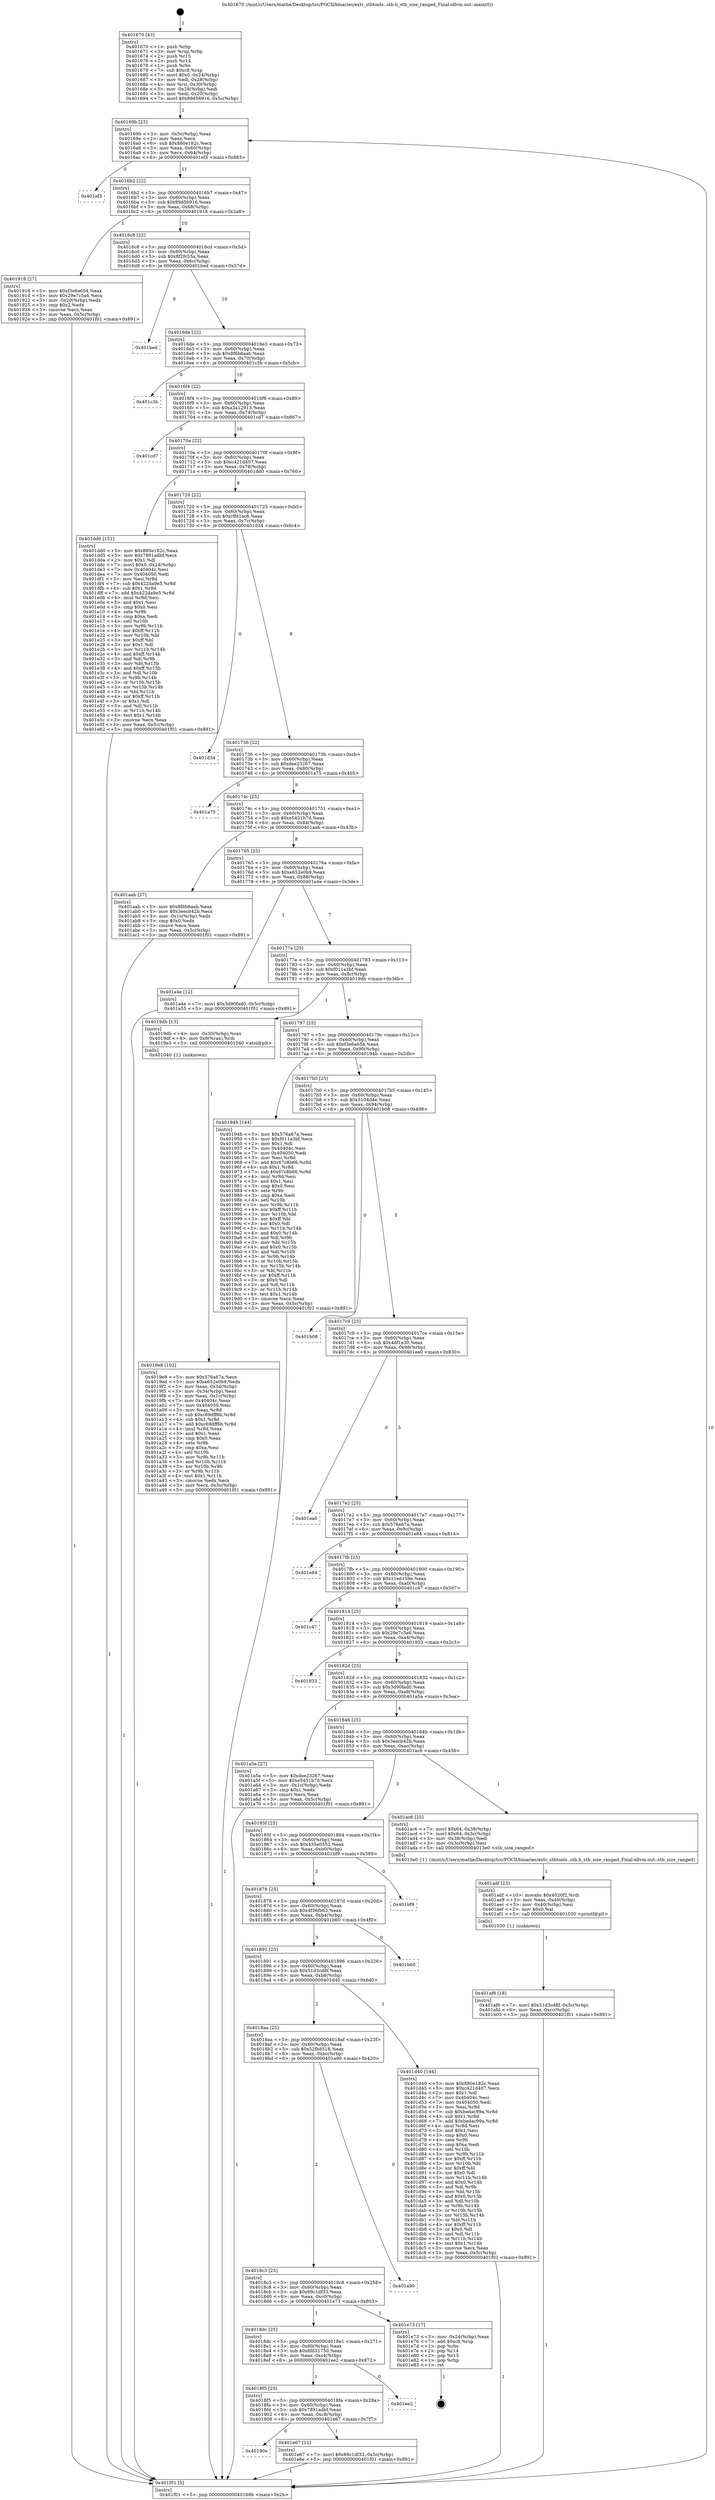 digraph "0x401670" {
  label = "0x401670 (/mnt/c/Users/mathe/Desktop/tcc/POCII/binaries/extr_stbtools..stb.h_stb_size_ranged_Final-ollvm.out::main(0))"
  labelloc = "t"
  node[shape=record]

  Entry [label="",width=0.3,height=0.3,shape=circle,fillcolor=black,style=filled]
  "0x40169b" [label="{
     0x40169b [23]\l
     | [instrs]\l
     &nbsp;&nbsp;0x40169b \<+3\>: mov -0x5c(%rbp),%eax\l
     &nbsp;&nbsp;0x40169e \<+2\>: mov %eax,%ecx\l
     &nbsp;&nbsp;0x4016a0 \<+6\>: sub $0x880e182c,%ecx\l
     &nbsp;&nbsp;0x4016a6 \<+3\>: mov %eax,-0x60(%rbp)\l
     &nbsp;&nbsp;0x4016a9 \<+3\>: mov %ecx,-0x64(%rbp)\l
     &nbsp;&nbsp;0x4016ac \<+6\>: je 0000000000401ef3 \<main+0x883\>\l
  }"]
  "0x401ef3" [label="{
     0x401ef3\l
  }", style=dashed]
  "0x4016b2" [label="{
     0x4016b2 [22]\l
     | [instrs]\l
     &nbsp;&nbsp;0x4016b2 \<+5\>: jmp 00000000004016b7 \<main+0x47\>\l
     &nbsp;&nbsp;0x4016b7 \<+3\>: mov -0x60(%rbp),%eax\l
     &nbsp;&nbsp;0x4016ba \<+5\>: sub $0x89d56916,%eax\l
     &nbsp;&nbsp;0x4016bf \<+3\>: mov %eax,-0x68(%rbp)\l
     &nbsp;&nbsp;0x4016c2 \<+6\>: je 0000000000401918 \<main+0x2a8\>\l
  }"]
  Exit [label="",width=0.3,height=0.3,shape=circle,fillcolor=black,style=filled,peripheries=2]
  "0x401918" [label="{
     0x401918 [27]\l
     | [instrs]\l
     &nbsp;&nbsp;0x401918 \<+5\>: mov $0xf3e6a654,%eax\l
     &nbsp;&nbsp;0x40191d \<+5\>: mov $0x29e7c5a6,%ecx\l
     &nbsp;&nbsp;0x401922 \<+3\>: mov -0x20(%rbp),%edx\l
     &nbsp;&nbsp;0x401925 \<+3\>: cmp $0x2,%edx\l
     &nbsp;&nbsp;0x401928 \<+3\>: cmovne %ecx,%eax\l
     &nbsp;&nbsp;0x40192b \<+3\>: mov %eax,-0x5c(%rbp)\l
     &nbsp;&nbsp;0x40192e \<+5\>: jmp 0000000000401f01 \<main+0x891\>\l
  }"]
  "0x4016c8" [label="{
     0x4016c8 [22]\l
     | [instrs]\l
     &nbsp;&nbsp;0x4016c8 \<+5\>: jmp 00000000004016cd \<main+0x5d\>\l
     &nbsp;&nbsp;0x4016cd \<+3\>: mov -0x60(%rbp),%eax\l
     &nbsp;&nbsp;0x4016d0 \<+5\>: sub $0x8f2fc53a,%eax\l
     &nbsp;&nbsp;0x4016d5 \<+3\>: mov %eax,-0x6c(%rbp)\l
     &nbsp;&nbsp;0x4016d8 \<+6\>: je 0000000000401bed \<main+0x57d\>\l
  }"]
  "0x401f01" [label="{
     0x401f01 [5]\l
     | [instrs]\l
     &nbsp;&nbsp;0x401f01 \<+5\>: jmp 000000000040169b \<main+0x2b\>\l
  }"]
  "0x401670" [label="{
     0x401670 [43]\l
     | [instrs]\l
     &nbsp;&nbsp;0x401670 \<+1\>: push %rbp\l
     &nbsp;&nbsp;0x401671 \<+3\>: mov %rsp,%rbp\l
     &nbsp;&nbsp;0x401674 \<+2\>: push %r15\l
     &nbsp;&nbsp;0x401676 \<+2\>: push %r14\l
     &nbsp;&nbsp;0x401678 \<+1\>: push %rbx\l
     &nbsp;&nbsp;0x401679 \<+7\>: sub $0xc8,%rsp\l
     &nbsp;&nbsp;0x401680 \<+7\>: movl $0x0,-0x24(%rbp)\l
     &nbsp;&nbsp;0x401687 \<+3\>: mov %edi,-0x28(%rbp)\l
     &nbsp;&nbsp;0x40168a \<+4\>: mov %rsi,-0x30(%rbp)\l
     &nbsp;&nbsp;0x40168e \<+3\>: mov -0x28(%rbp),%edi\l
     &nbsp;&nbsp;0x401691 \<+3\>: mov %edi,-0x20(%rbp)\l
     &nbsp;&nbsp;0x401694 \<+7\>: movl $0x89d56916,-0x5c(%rbp)\l
  }"]
  "0x40190e" [label="{
     0x40190e\l
  }", style=dashed]
  "0x401bed" [label="{
     0x401bed\l
  }", style=dashed]
  "0x4016de" [label="{
     0x4016de [22]\l
     | [instrs]\l
     &nbsp;&nbsp;0x4016de \<+5\>: jmp 00000000004016e3 \<main+0x73\>\l
     &nbsp;&nbsp;0x4016e3 \<+3\>: mov -0x60(%rbp),%eax\l
     &nbsp;&nbsp;0x4016e6 \<+5\>: sub $0x8f6b6aeb,%eax\l
     &nbsp;&nbsp;0x4016eb \<+3\>: mov %eax,-0x70(%rbp)\l
     &nbsp;&nbsp;0x4016ee \<+6\>: je 0000000000401c3b \<main+0x5cb\>\l
  }"]
  "0x401e67" [label="{
     0x401e67 [12]\l
     | [instrs]\l
     &nbsp;&nbsp;0x401e67 \<+7\>: movl $0x69c1df33,-0x5c(%rbp)\l
     &nbsp;&nbsp;0x401e6e \<+5\>: jmp 0000000000401f01 \<main+0x891\>\l
  }"]
  "0x401c3b" [label="{
     0x401c3b\l
  }", style=dashed]
  "0x4016f4" [label="{
     0x4016f4 [22]\l
     | [instrs]\l
     &nbsp;&nbsp;0x4016f4 \<+5\>: jmp 00000000004016f9 \<main+0x89\>\l
     &nbsp;&nbsp;0x4016f9 \<+3\>: mov -0x60(%rbp),%eax\l
     &nbsp;&nbsp;0x4016fc \<+5\>: sub $0xa3a12913,%eax\l
     &nbsp;&nbsp;0x401701 \<+3\>: mov %eax,-0x74(%rbp)\l
     &nbsp;&nbsp;0x401704 \<+6\>: je 0000000000401cd7 \<main+0x667\>\l
  }"]
  "0x4018f5" [label="{
     0x4018f5 [25]\l
     | [instrs]\l
     &nbsp;&nbsp;0x4018f5 \<+5\>: jmp 00000000004018fa \<main+0x28a\>\l
     &nbsp;&nbsp;0x4018fa \<+3\>: mov -0x60(%rbp),%eax\l
     &nbsp;&nbsp;0x4018fd \<+5\>: sub $0x7891adbf,%eax\l
     &nbsp;&nbsp;0x401902 \<+6\>: mov %eax,-0xc8(%rbp)\l
     &nbsp;&nbsp;0x401908 \<+6\>: je 0000000000401e67 \<main+0x7f7\>\l
  }"]
  "0x401cd7" [label="{
     0x401cd7\l
  }", style=dashed]
  "0x40170a" [label="{
     0x40170a [22]\l
     | [instrs]\l
     &nbsp;&nbsp;0x40170a \<+5\>: jmp 000000000040170f \<main+0x9f\>\l
     &nbsp;&nbsp;0x40170f \<+3\>: mov -0x60(%rbp),%eax\l
     &nbsp;&nbsp;0x401712 \<+5\>: sub $0xc421d407,%eax\l
     &nbsp;&nbsp;0x401717 \<+3\>: mov %eax,-0x78(%rbp)\l
     &nbsp;&nbsp;0x40171a \<+6\>: je 0000000000401dd0 \<main+0x760\>\l
  }"]
  "0x401ee2" [label="{
     0x401ee2\l
  }", style=dashed]
  "0x401dd0" [label="{
     0x401dd0 [151]\l
     | [instrs]\l
     &nbsp;&nbsp;0x401dd0 \<+5\>: mov $0x880e182c,%eax\l
     &nbsp;&nbsp;0x401dd5 \<+5\>: mov $0x7891adbf,%ecx\l
     &nbsp;&nbsp;0x401dda \<+2\>: mov $0x1,%dl\l
     &nbsp;&nbsp;0x401ddc \<+7\>: movl $0x0,-0x24(%rbp)\l
     &nbsp;&nbsp;0x401de3 \<+7\>: mov 0x40404c,%esi\l
     &nbsp;&nbsp;0x401dea \<+7\>: mov 0x404050,%edi\l
     &nbsp;&nbsp;0x401df1 \<+3\>: mov %esi,%r8d\l
     &nbsp;&nbsp;0x401df4 \<+7\>: sub $0x422da9e5,%r8d\l
     &nbsp;&nbsp;0x401dfb \<+4\>: sub $0x1,%r8d\l
     &nbsp;&nbsp;0x401dff \<+7\>: add $0x422da9e5,%r8d\l
     &nbsp;&nbsp;0x401e06 \<+4\>: imul %r8d,%esi\l
     &nbsp;&nbsp;0x401e0a \<+3\>: and $0x1,%esi\l
     &nbsp;&nbsp;0x401e0d \<+3\>: cmp $0x0,%esi\l
     &nbsp;&nbsp;0x401e10 \<+4\>: sete %r9b\l
     &nbsp;&nbsp;0x401e14 \<+3\>: cmp $0xa,%edi\l
     &nbsp;&nbsp;0x401e17 \<+4\>: setl %r10b\l
     &nbsp;&nbsp;0x401e1b \<+3\>: mov %r9b,%r11b\l
     &nbsp;&nbsp;0x401e1e \<+4\>: xor $0xff,%r11b\l
     &nbsp;&nbsp;0x401e22 \<+3\>: mov %r10b,%bl\l
     &nbsp;&nbsp;0x401e25 \<+3\>: xor $0xff,%bl\l
     &nbsp;&nbsp;0x401e28 \<+3\>: xor $0x1,%dl\l
     &nbsp;&nbsp;0x401e2b \<+3\>: mov %r11b,%r14b\l
     &nbsp;&nbsp;0x401e2e \<+4\>: and $0xff,%r14b\l
     &nbsp;&nbsp;0x401e32 \<+3\>: and %dl,%r9b\l
     &nbsp;&nbsp;0x401e35 \<+3\>: mov %bl,%r15b\l
     &nbsp;&nbsp;0x401e38 \<+4\>: and $0xff,%r15b\l
     &nbsp;&nbsp;0x401e3c \<+3\>: and %dl,%r10b\l
     &nbsp;&nbsp;0x401e3f \<+3\>: or %r9b,%r14b\l
     &nbsp;&nbsp;0x401e42 \<+3\>: or %r10b,%r15b\l
     &nbsp;&nbsp;0x401e45 \<+3\>: xor %r15b,%r14b\l
     &nbsp;&nbsp;0x401e48 \<+3\>: or %bl,%r11b\l
     &nbsp;&nbsp;0x401e4b \<+4\>: xor $0xff,%r11b\l
     &nbsp;&nbsp;0x401e4f \<+3\>: or $0x1,%dl\l
     &nbsp;&nbsp;0x401e52 \<+3\>: and %dl,%r11b\l
     &nbsp;&nbsp;0x401e55 \<+3\>: or %r11b,%r14b\l
     &nbsp;&nbsp;0x401e58 \<+4\>: test $0x1,%r14b\l
     &nbsp;&nbsp;0x401e5c \<+3\>: cmovne %ecx,%eax\l
     &nbsp;&nbsp;0x401e5f \<+3\>: mov %eax,-0x5c(%rbp)\l
     &nbsp;&nbsp;0x401e62 \<+5\>: jmp 0000000000401f01 \<main+0x891\>\l
  }"]
  "0x401720" [label="{
     0x401720 [22]\l
     | [instrs]\l
     &nbsp;&nbsp;0x401720 \<+5\>: jmp 0000000000401725 \<main+0xb5\>\l
     &nbsp;&nbsp;0x401725 \<+3\>: mov -0x60(%rbp),%eax\l
     &nbsp;&nbsp;0x401728 \<+5\>: sub $0xcffd1ac6,%eax\l
     &nbsp;&nbsp;0x40172d \<+3\>: mov %eax,-0x7c(%rbp)\l
     &nbsp;&nbsp;0x401730 \<+6\>: je 0000000000401d34 \<main+0x6c4\>\l
  }"]
  "0x4018dc" [label="{
     0x4018dc [25]\l
     | [instrs]\l
     &nbsp;&nbsp;0x4018dc \<+5\>: jmp 00000000004018e1 \<main+0x271\>\l
     &nbsp;&nbsp;0x4018e1 \<+3\>: mov -0x60(%rbp),%eax\l
     &nbsp;&nbsp;0x4018e4 \<+5\>: sub $0x6fd31750,%eax\l
     &nbsp;&nbsp;0x4018e9 \<+6\>: mov %eax,-0xc4(%rbp)\l
     &nbsp;&nbsp;0x4018ef \<+6\>: je 0000000000401ee2 \<main+0x872\>\l
  }"]
  "0x401d34" [label="{
     0x401d34\l
  }", style=dashed]
  "0x401736" [label="{
     0x401736 [22]\l
     | [instrs]\l
     &nbsp;&nbsp;0x401736 \<+5\>: jmp 000000000040173b \<main+0xcb\>\l
     &nbsp;&nbsp;0x40173b \<+3\>: mov -0x60(%rbp),%eax\l
     &nbsp;&nbsp;0x40173e \<+5\>: sub $0xdee23267,%eax\l
     &nbsp;&nbsp;0x401743 \<+3\>: mov %eax,-0x80(%rbp)\l
     &nbsp;&nbsp;0x401746 \<+6\>: je 0000000000401a75 \<main+0x405\>\l
  }"]
  "0x401e73" [label="{
     0x401e73 [17]\l
     | [instrs]\l
     &nbsp;&nbsp;0x401e73 \<+3\>: mov -0x24(%rbp),%eax\l
     &nbsp;&nbsp;0x401e76 \<+7\>: add $0xc8,%rsp\l
     &nbsp;&nbsp;0x401e7d \<+1\>: pop %rbx\l
     &nbsp;&nbsp;0x401e7e \<+2\>: pop %r14\l
     &nbsp;&nbsp;0x401e80 \<+2\>: pop %r15\l
     &nbsp;&nbsp;0x401e82 \<+1\>: pop %rbp\l
     &nbsp;&nbsp;0x401e83 \<+1\>: ret\l
  }"]
  "0x401a75" [label="{
     0x401a75\l
  }", style=dashed]
  "0x40174c" [label="{
     0x40174c [25]\l
     | [instrs]\l
     &nbsp;&nbsp;0x40174c \<+5\>: jmp 0000000000401751 \<main+0xe1\>\l
     &nbsp;&nbsp;0x401751 \<+3\>: mov -0x60(%rbp),%eax\l
     &nbsp;&nbsp;0x401754 \<+5\>: sub $0xe5451b7d,%eax\l
     &nbsp;&nbsp;0x401759 \<+6\>: mov %eax,-0x84(%rbp)\l
     &nbsp;&nbsp;0x40175f \<+6\>: je 0000000000401aab \<main+0x43b\>\l
  }"]
  "0x4018c3" [label="{
     0x4018c3 [25]\l
     | [instrs]\l
     &nbsp;&nbsp;0x4018c3 \<+5\>: jmp 00000000004018c8 \<main+0x258\>\l
     &nbsp;&nbsp;0x4018c8 \<+3\>: mov -0x60(%rbp),%eax\l
     &nbsp;&nbsp;0x4018cb \<+5\>: sub $0x69c1df33,%eax\l
     &nbsp;&nbsp;0x4018d0 \<+6\>: mov %eax,-0xc0(%rbp)\l
     &nbsp;&nbsp;0x4018d6 \<+6\>: je 0000000000401e73 \<main+0x803\>\l
  }"]
  "0x401aab" [label="{
     0x401aab [27]\l
     | [instrs]\l
     &nbsp;&nbsp;0x401aab \<+5\>: mov $0x8f6b6aeb,%eax\l
     &nbsp;&nbsp;0x401ab0 \<+5\>: mov $0x3eecb42b,%ecx\l
     &nbsp;&nbsp;0x401ab5 \<+3\>: mov -0x1c(%rbp),%edx\l
     &nbsp;&nbsp;0x401ab8 \<+3\>: cmp $0x0,%edx\l
     &nbsp;&nbsp;0x401abb \<+3\>: cmove %ecx,%eax\l
     &nbsp;&nbsp;0x401abe \<+3\>: mov %eax,-0x5c(%rbp)\l
     &nbsp;&nbsp;0x401ac1 \<+5\>: jmp 0000000000401f01 \<main+0x891\>\l
  }"]
  "0x401765" [label="{
     0x401765 [25]\l
     | [instrs]\l
     &nbsp;&nbsp;0x401765 \<+5\>: jmp 000000000040176a \<main+0xfa\>\l
     &nbsp;&nbsp;0x40176a \<+3\>: mov -0x60(%rbp),%eax\l
     &nbsp;&nbsp;0x40176d \<+5\>: sub $0xe652e0b9,%eax\l
     &nbsp;&nbsp;0x401772 \<+6\>: mov %eax,-0x88(%rbp)\l
     &nbsp;&nbsp;0x401778 \<+6\>: je 0000000000401a4e \<main+0x3de\>\l
  }"]
  "0x401a90" [label="{
     0x401a90\l
  }", style=dashed]
  "0x401a4e" [label="{
     0x401a4e [12]\l
     | [instrs]\l
     &nbsp;&nbsp;0x401a4e \<+7\>: movl $0x3d90fad0,-0x5c(%rbp)\l
     &nbsp;&nbsp;0x401a55 \<+5\>: jmp 0000000000401f01 \<main+0x891\>\l
  }"]
  "0x40177e" [label="{
     0x40177e [25]\l
     | [instrs]\l
     &nbsp;&nbsp;0x40177e \<+5\>: jmp 0000000000401783 \<main+0x113\>\l
     &nbsp;&nbsp;0x401783 \<+3\>: mov -0x60(%rbp),%eax\l
     &nbsp;&nbsp;0x401786 \<+5\>: sub $0xf011a3bf,%eax\l
     &nbsp;&nbsp;0x40178b \<+6\>: mov %eax,-0x8c(%rbp)\l
     &nbsp;&nbsp;0x401791 \<+6\>: je 00000000004019db \<main+0x36b\>\l
  }"]
  "0x4018aa" [label="{
     0x4018aa [25]\l
     | [instrs]\l
     &nbsp;&nbsp;0x4018aa \<+5\>: jmp 00000000004018af \<main+0x23f\>\l
     &nbsp;&nbsp;0x4018af \<+3\>: mov -0x60(%rbp),%eax\l
     &nbsp;&nbsp;0x4018b2 \<+5\>: sub $0x52fb8518,%eax\l
     &nbsp;&nbsp;0x4018b7 \<+6\>: mov %eax,-0xbc(%rbp)\l
     &nbsp;&nbsp;0x4018bd \<+6\>: je 0000000000401a90 \<main+0x420\>\l
  }"]
  "0x4019db" [label="{
     0x4019db [13]\l
     | [instrs]\l
     &nbsp;&nbsp;0x4019db \<+4\>: mov -0x30(%rbp),%rax\l
     &nbsp;&nbsp;0x4019df \<+4\>: mov 0x8(%rax),%rdi\l
     &nbsp;&nbsp;0x4019e3 \<+5\>: call 0000000000401040 \<atoi@plt\>\l
     | [calls]\l
     &nbsp;&nbsp;0x401040 \{1\} (unknown)\l
  }"]
  "0x401797" [label="{
     0x401797 [25]\l
     | [instrs]\l
     &nbsp;&nbsp;0x401797 \<+5\>: jmp 000000000040179c \<main+0x12c\>\l
     &nbsp;&nbsp;0x40179c \<+3\>: mov -0x60(%rbp),%eax\l
     &nbsp;&nbsp;0x40179f \<+5\>: sub $0xf3e6a654,%eax\l
     &nbsp;&nbsp;0x4017a4 \<+6\>: mov %eax,-0x90(%rbp)\l
     &nbsp;&nbsp;0x4017aa \<+6\>: je 000000000040194b \<main+0x2db\>\l
  }"]
  "0x401d40" [label="{
     0x401d40 [144]\l
     | [instrs]\l
     &nbsp;&nbsp;0x401d40 \<+5\>: mov $0x880e182c,%eax\l
     &nbsp;&nbsp;0x401d45 \<+5\>: mov $0xc421d407,%ecx\l
     &nbsp;&nbsp;0x401d4a \<+2\>: mov $0x1,%dl\l
     &nbsp;&nbsp;0x401d4c \<+7\>: mov 0x40404c,%esi\l
     &nbsp;&nbsp;0x401d53 \<+7\>: mov 0x404050,%edi\l
     &nbsp;&nbsp;0x401d5a \<+3\>: mov %esi,%r8d\l
     &nbsp;&nbsp;0x401d5d \<+7\>: sub $0xbedac99a,%r8d\l
     &nbsp;&nbsp;0x401d64 \<+4\>: sub $0x1,%r8d\l
     &nbsp;&nbsp;0x401d68 \<+7\>: add $0xbedac99a,%r8d\l
     &nbsp;&nbsp;0x401d6f \<+4\>: imul %r8d,%esi\l
     &nbsp;&nbsp;0x401d73 \<+3\>: and $0x1,%esi\l
     &nbsp;&nbsp;0x401d76 \<+3\>: cmp $0x0,%esi\l
     &nbsp;&nbsp;0x401d79 \<+4\>: sete %r9b\l
     &nbsp;&nbsp;0x401d7d \<+3\>: cmp $0xa,%edi\l
     &nbsp;&nbsp;0x401d80 \<+4\>: setl %r10b\l
     &nbsp;&nbsp;0x401d84 \<+3\>: mov %r9b,%r11b\l
     &nbsp;&nbsp;0x401d87 \<+4\>: xor $0xff,%r11b\l
     &nbsp;&nbsp;0x401d8b \<+3\>: mov %r10b,%bl\l
     &nbsp;&nbsp;0x401d8e \<+3\>: xor $0xff,%bl\l
     &nbsp;&nbsp;0x401d91 \<+3\>: xor $0x0,%dl\l
     &nbsp;&nbsp;0x401d94 \<+3\>: mov %r11b,%r14b\l
     &nbsp;&nbsp;0x401d97 \<+4\>: and $0x0,%r14b\l
     &nbsp;&nbsp;0x401d9b \<+3\>: and %dl,%r9b\l
     &nbsp;&nbsp;0x401d9e \<+3\>: mov %bl,%r15b\l
     &nbsp;&nbsp;0x401da1 \<+4\>: and $0x0,%r15b\l
     &nbsp;&nbsp;0x401da5 \<+3\>: and %dl,%r10b\l
     &nbsp;&nbsp;0x401da8 \<+3\>: or %r9b,%r14b\l
     &nbsp;&nbsp;0x401dab \<+3\>: or %r10b,%r15b\l
     &nbsp;&nbsp;0x401dae \<+3\>: xor %r15b,%r14b\l
     &nbsp;&nbsp;0x401db1 \<+3\>: or %bl,%r11b\l
     &nbsp;&nbsp;0x401db4 \<+4\>: xor $0xff,%r11b\l
     &nbsp;&nbsp;0x401db8 \<+3\>: or $0x0,%dl\l
     &nbsp;&nbsp;0x401dbb \<+3\>: and %dl,%r11b\l
     &nbsp;&nbsp;0x401dbe \<+3\>: or %r11b,%r14b\l
     &nbsp;&nbsp;0x401dc1 \<+4\>: test $0x1,%r14b\l
     &nbsp;&nbsp;0x401dc5 \<+3\>: cmovne %ecx,%eax\l
     &nbsp;&nbsp;0x401dc8 \<+3\>: mov %eax,-0x5c(%rbp)\l
     &nbsp;&nbsp;0x401dcb \<+5\>: jmp 0000000000401f01 \<main+0x891\>\l
  }"]
  "0x40194b" [label="{
     0x40194b [144]\l
     | [instrs]\l
     &nbsp;&nbsp;0x40194b \<+5\>: mov $0x576a67a,%eax\l
     &nbsp;&nbsp;0x401950 \<+5\>: mov $0xf011a3bf,%ecx\l
     &nbsp;&nbsp;0x401955 \<+2\>: mov $0x1,%dl\l
     &nbsp;&nbsp;0x401957 \<+7\>: mov 0x40404c,%esi\l
     &nbsp;&nbsp;0x40195e \<+7\>: mov 0x404050,%edi\l
     &nbsp;&nbsp;0x401965 \<+3\>: mov %esi,%r8d\l
     &nbsp;&nbsp;0x401968 \<+7\>: add $0x67c8b66,%r8d\l
     &nbsp;&nbsp;0x40196f \<+4\>: sub $0x1,%r8d\l
     &nbsp;&nbsp;0x401973 \<+7\>: sub $0x67c8b66,%r8d\l
     &nbsp;&nbsp;0x40197a \<+4\>: imul %r8d,%esi\l
     &nbsp;&nbsp;0x40197e \<+3\>: and $0x1,%esi\l
     &nbsp;&nbsp;0x401981 \<+3\>: cmp $0x0,%esi\l
     &nbsp;&nbsp;0x401984 \<+4\>: sete %r9b\l
     &nbsp;&nbsp;0x401988 \<+3\>: cmp $0xa,%edi\l
     &nbsp;&nbsp;0x40198b \<+4\>: setl %r10b\l
     &nbsp;&nbsp;0x40198f \<+3\>: mov %r9b,%r11b\l
     &nbsp;&nbsp;0x401992 \<+4\>: xor $0xff,%r11b\l
     &nbsp;&nbsp;0x401996 \<+3\>: mov %r10b,%bl\l
     &nbsp;&nbsp;0x401999 \<+3\>: xor $0xff,%bl\l
     &nbsp;&nbsp;0x40199c \<+3\>: xor $0x0,%dl\l
     &nbsp;&nbsp;0x40199f \<+3\>: mov %r11b,%r14b\l
     &nbsp;&nbsp;0x4019a2 \<+4\>: and $0x0,%r14b\l
     &nbsp;&nbsp;0x4019a6 \<+3\>: and %dl,%r9b\l
     &nbsp;&nbsp;0x4019a9 \<+3\>: mov %bl,%r15b\l
     &nbsp;&nbsp;0x4019ac \<+4\>: and $0x0,%r15b\l
     &nbsp;&nbsp;0x4019b0 \<+3\>: and %dl,%r10b\l
     &nbsp;&nbsp;0x4019b3 \<+3\>: or %r9b,%r14b\l
     &nbsp;&nbsp;0x4019b6 \<+3\>: or %r10b,%r15b\l
     &nbsp;&nbsp;0x4019b9 \<+3\>: xor %r15b,%r14b\l
     &nbsp;&nbsp;0x4019bc \<+3\>: or %bl,%r11b\l
     &nbsp;&nbsp;0x4019bf \<+4\>: xor $0xff,%r11b\l
     &nbsp;&nbsp;0x4019c3 \<+3\>: or $0x0,%dl\l
     &nbsp;&nbsp;0x4019c6 \<+3\>: and %dl,%r11b\l
     &nbsp;&nbsp;0x4019c9 \<+3\>: or %r11b,%r14b\l
     &nbsp;&nbsp;0x4019cc \<+4\>: test $0x1,%r14b\l
     &nbsp;&nbsp;0x4019d0 \<+3\>: cmovne %ecx,%eax\l
     &nbsp;&nbsp;0x4019d3 \<+3\>: mov %eax,-0x5c(%rbp)\l
     &nbsp;&nbsp;0x4019d6 \<+5\>: jmp 0000000000401f01 \<main+0x891\>\l
  }"]
  "0x4017b0" [label="{
     0x4017b0 [25]\l
     | [instrs]\l
     &nbsp;&nbsp;0x4017b0 \<+5\>: jmp 00000000004017b5 \<main+0x145\>\l
     &nbsp;&nbsp;0x4017b5 \<+3\>: mov -0x60(%rbp),%eax\l
     &nbsp;&nbsp;0x4017b8 \<+5\>: sub $0x3104d4e,%eax\l
     &nbsp;&nbsp;0x4017bd \<+6\>: mov %eax,-0x94(%rbp)\l
     &nbsp;&nbsp;0x4017c3 \<+6\>: je 0000000000401b08 \<main+0x498\>\l
  }"]
  "0x4019e8" [label="{
     0x4019e8 [102]\l
     | [instrs]\l
     &nbsp;&nbsp;0x4019e8 \<+5\>: mov $0x576a67a,%ecx\l
     &nbsp;&nbsp;0x4019ed \<+5\>: mov $0xe652e0b9,%edx\l
     &nbsp;&nbsp;0x4019f2 \<+3\>: mov %eax,-0x34(%rbp)\l
     &nbsp;&nbsp;0x4019f5 \<+3\>: mov -0x34(%rbp),%eax\l
     &nbsp;&nbsp;0x4019f8 \<+3\>: mov %eax,-0x1c(%rbp)\l
     &nbsp;&nbsp;0x4019fb \<+7\>: mov 0x40404c,%eax\l
     &nbsp;&nbsp;0x401a02 \<+7\>: mov 0x404050,%esi\l
     &nbsp;&nbsp;0x401a09 \<+3\>: mov %eax,%r8d\l
     &nbsp;&nbsp;0x401a0c \<+7\>: sub $0xc69dff6b,%r8d\l
     &nbsp;&nbsp;0x401a13 \<+4\>: sub $0x1,%r8d\l
     &nbsp;&nbsp;0x401a17 \<+7\>: add $0xc69dff6b,%r8d\l
     &nbsp;&nbsp;0x401a1e \<+4\>: imul %r8d,%eax\l
     &nbsp;&nbsp;0x401a22 \<+3\>: and $0x1,%eax\l
     &nbsp;&nbsp;0x401a25 \<+3\>: cmp $0x0,%eax\l
     &nbsp;&nbsp;0x401a28 \<+4\>: sete %r9b\l
     &nbsp;&nbsp;0x401a2c \<+3\>: cmp $0xa,%esi\l
     &nbsp;&nbsp;0x401a2f \<+4\>: setl %r10b\l
     &nbsp;&nbsp;0x401a33 \<+3\>: mov %r9b,%r11b\l
     &nbsp;&nbsp;0x401a36 \<+3\>: and %r10b,%r11b\l
     &nbsp;&nbsp;0x401a39 \<+3\>: xor %r10b,%r9b\l
     &nbsp;&nbsp;0x401a3c \<+3\>: or %r9b,%r11b\l
     &nbsp;&nbsp;0x401a3f \<+4\>: test $0x1,%r11b\l
     &nbsp;&nbsp;0x401a43 \<+3\>: cmovne %edx,%ecx\l
     &nbsp;&nbsp;0x401a46 \<+3\>: mov %ecx,-0x5c(%rbp)\l
     &nbsp;&nbsp;0x401a49 \<+5\>: jmp 0000000000401f01 \<main+0x891\>\l
  }"]
  "0x401891" [label="{
     0x401891 [25]\l
     | [instrs]\l
     &nbsp;&nbsp;0x401891 \<+5\>: jmp 0000000000401896 \<main+0x226\>\l
     &nbsp;&nbsp;0x401896 \<+3\>: mov -0x60(%rbp),%eax\l
     &nbsp;&nbsp;0x401899 \<+5\>: sub $0x51d3cd8f,%eax\l
     &nbsp;&nbsp;0x40189e \<+6\>: mov %eax,-0xb8(%rbp)\l
     &nbsp;&nbsp;0x4018a4 \<+6\>: je 0000000000401d40 \<main+0x6d0\>\l
  }"]
  "0x401b08" [label="{
     0x401b08\l
  }", style=dashed]
  "0x4017c9" [label="{
     0x4017c9 [25]\l
     | [instrs]\l
     &nbsp;&nbsp;0x4017c9 \<+5\>: jmp 00000000004017ce \<main+0x15e\>\l
     &nbsp;&nbsp;0x4017ce \<+3\>: mov -0x60(%rbp),%eax\l
     &nbsp;&nbsp;0x4017d1 \<+5\>: sub $0x4df1e30,%eax\l
     &nbsp;&nbsp;0x4017d6 \<+6\>: mov %eax,-0x98(%rbp)\l
     &nbsp;&nbsp;0x4017dc \<+6\>: je 0000000000401ea0 \<main+0x830\>\l
  }"]
  "0x401b60" [label="{
     0x401b60\l
  }", style=dashed]
  "0x401ea0" [label="{
     0x401ea0\l
  }", style=dashed]
  "0x4017e2" [label="{
     0x4017e2 [25]\l
     | [instrs]\l
     &nbsp;&nbsp;0x4017e2 \<+5\>: jmp 00000000004017e7 \<main+0x177\>\l
     &nbsp;&nbsp;0x4017e7 \<+3\>: mov -0x60(%rbp),%eax\l
     &nbsp;&nbsp;0x4017ea \<+5\>: sub $0x576a67a,%eax\l
     &nbsp;&nbsp;0x4017ef \<+6\>: mov %eax,-0x9c(%rbp)\l
     &nbsp;&nbsp;0x4017f5 \<+6\>: je 0000000000401e84 \<main+0x814\>\l
  }"]
  "0x401878" [label="{
     0x401878 [25]\l
     | [instrs]\l
     &nbsp;&nbsp;0x401878 \<+5\>: jmp 000000000040187d \<main+0x20d\>\l
     &nbsp;&nbsp;0x40187d \<+3\>: mov -0x60(%rbp),%eax\l
     &nbsp;&nbsp;0x401880 \<+5\>: sub $0x4f36fb63,%eax\l
     &nbsp;&nbsp;0x401885 \<+6\>: mov %eax,-0xb4(%rbp)\l
     &nbsp;&nbsp;0x40188b \<+6\>: je 0000000000401b60 \<main+0x4f0\>\l
  }"]
  "0x401e84" [label="{
     0x401e84\l
  }", style=dashed]
  "0x4017fb" [label="{
     0x4017fb [25]\l
     | [instrs]\l
     &nbsp;&nbsp;0x4017fb \<+5\>: jmp 0000000000401800 \<main+0x190\>\l
     &nbsp;&nbsp;0x401800 \<+3\>: mov -0x60(%rbp),%eax\l
     &nbsp;&nbsp;0x401803 \<+5\>: sub $0x11ed159e,%eax\l
     &nbsp;&nbsp;0x401808 \<+6\>: mov %eax,-0xa0(%rbp)\l
     &nbsp;&nbsp;0x40180e \<+6\>: je 0000000000401c47 \<main+0x5d7\>\l
  }"]
  "0x401bf9" [label="{
     0x401bf9\l
  }", style=dashed]
  "0x401c47" [label="{
     0x401c47\l
  }", style=dashed]
  "0x401814" [label="{
     0x401814 [25]\l
     | [instrs]\l
     &nbsp;&nbsp;0x401814 \<+5\>: jmp 0000000000401819 \<main+0x1a9\>\l
     &nbsp;&nbsp;0x401819 \<+3\>: mov -0x60(%rbp),%eax\l
     &nbsp;&nbsp;0x40181c \<+5\>: sub $0x29e7c5a6,%eax\l
     &nbsp;&nbsp;0x401821 \<+6\>: mov %eax,-0xa4(%rbp)\l
     &nbsp;&nbsp;0x401827 \<+6\>: je 0000000000401933 \<main+0x2c3\>\l
  }"]
  "0x401af6" [label="{
     0x401af6 [18]\l
     | [instrs]\l
     &nbsp;&nbsp;0x401af6 \<+7\>: movl $0x51d3cd8f,-0x5c(%rbp)\l
     &nbsp;&nbsp;0x401afd \<+6\>: mov %eax,-0xcc(%rbp)\l
     &nbsp;&nbsp;0x401b03 \<+5\>: jmp 0000000000401f01 \<main+0x891\>\l
  }"]
  "0x401933" [label="{
     0x401933\l
  }", style=dashed]
  "0x40182d" [label="{
     0x40182d [25]\l
     | [instrs]\l
     &nbsp;&nbsp;0x40182d \<+5\>: jmp 0000000000401832 \<main+0x1c2\>\l
     &nbsp;&nbsp;0x401832 \<+3\>: mov -0x60(%rbp),%eax\l
     &nbsp;&nbsp;0x401835 \<+5\>: sub $0x3d90fad0,%eax\l
     &nbsp;&nbsp;0x40183a \<+6\>: mov %eax,-0xa8(%rbp)\l
     &nbsp;&nbsp;0x401840 \<+6\>: je 0000000000401a5a \<main+0x3ea\>\l
  }"]
  "0x401adf" [label="{
     0x401adf [23]\l
     | [instrs]\l
     &nbsp;&nbsp;0x401adf \<+10\>: movabs $0x4020f2,%rdi\l
     &nbsp;&nbsp;0x401ae9 \<+3\>: mov %eax,-0x40(%rbp)\l
     &nbsp;&nbsp;0x401aec \<+3\>: mov -0x40(%rbp),%esi\l
     &nbsp;&nbsp;0x401aef \<+2\>: mov $0x0,%al\l
     &nbsp;&nbsp;0x401af1 \<+5\>: call 0000000000401030 \<printf@plt\>\l
     | [calls]\l
     &nbsp;&nbsp;0x401030 \{1\} (unknown)\l
  }"]
  "0x401a5a" [label="{
     0x401a5a [27]\l
     | [instrs]\l
     &nbsp;&nbsp;0x401a5a \<+5\>: mov $0xdee23267,%eax\l
     &nbsp;&nbsp;0x401a5f \<+5\>: mov $0xe5451b7d,%ecx\l
     &nbsp;&nbsp;0x401a64 \<+3\>: mov -0x1c(%rbp),%edx\l
     &nbsp;&nbsp;0x401a67 \<+3\>: cmp $0x1,%edx\l
     &nbsp;&nbsp;0x401a6a \<+3\>: cmovl %ecx,%eax\l
     &nbsp;&nbsp;0x401a6d \<+3\>: mov %eax,-0x5c(%rbp)\l
     &nbsp;&nbsp;0x401a70 \<+5\>: jmp 0000000000401f01 \<main+0x891\>\l
  }"]
  "0x401846" [label="{
     0x401846 [25]\l
     | [instrs]\l
     &nbsp;&nbsp;0x401846 \<+5\>: jmp 000000000040184b \<main+0x1db\>\l
     &nbsp;&nbsp;0x40184b \<+3\>: mov -0x60(%rbp),%eax\l
     &nbsp;&nbsp;0x40184e \<+5\>: sub $0x3eecb42b,%eax\l
     &nbsp;&nbsp;0x401853 \<+6\>: mov %eax,-0xac(%rbp)\l
     &nbsp;&nbsp;0x401859 \<+6\>: je 0000000000401ac6 \<main+0x456\>\l
  }"]
  "0x40185f" [label="{
     0x40185f [25]\l
     | [instrs]\l
     &nbsp;&nbsp;0x40185f \<+5\>: jmp 0000000000401864 \<main+0x1f4\>\l
     &nbsp;&nbsp;0x401864 \<+3\>: mov -0x60(%rbp),%eax\l
     &nbsp;&nbsp;0x401867 \<+5\>: sub $0x435e0552,%eax\l
     &nbsp;&nbsp;0x40186c \<+6\>: mov %eax,-0xb0(%rbp)\l
     &nbsp;&nbsp;0x401872 \<+6\>: je 0000000000401bf9 \<main+0x589\>\l
  }"]
  "0x401ac6" [label="{
     0x401ac6 [25]\l
     | [instrs]\l
     &nbsp;&nbsp;0x401ac6 \<+7\>: movl $0x64,-0x38(%rbp)\l
     &nbsp;&nbsp;0x401acd \<+7\>: movl $0x64,-0x3c(%rbp)\l
     &nbsp;&nbsp;0x401ad4 \<+3\>: mov -0x38(%rbp),%edi\l
     &nbsp;&nbsp;0x401ad7 \<+3\>: mov -0x3c(%rbp),%esi\l
     &nbsp;&nbsp;0x401ada \<+5\>: call 00000000004013e0 \<stb_size_ranged\>\l
     | [calls]\l
     &nbsp;&nbsp;0x4013e0 \{1\} (/mnt/c/Users/mathe/Desktop/tcc/POCII/binaries/extr_stbtools..stb.h_stb_size_ranged_Final-ollvm.out::stb_size_ranged)\l
  }"]
  Entry -> "0x401670" [label=" 1"]
  "0x40169b" -> "0x401ef3" [label=" 0"]
  "0x40169b" -> "0x4016b2" [label=" 11"]
  "0x401e73" -> Exit [label=" 1"]
  "0x4016b2" -> "0x401918" [label=" 1"]
  "0x4016b2" -> "0x4016c8" [label=" 10"]
  "0x401918" -> "0x401f01" [label=" 1"]
  "0x401670" -> "0x40169b" [label=" 1"]
  "0x401f01" -> "0x40169b" [label=" 10"]
  "0x401e67" -> "0x401f01" [label=" 1"]
  "0x4016c8" -> "0x401bed" [label=" 0"]
  "0x4016c8" -> "0x4016de" [label=" 10"]
  "0x4018f5" -> "0x40190e" [label=" 0"]
  "0x4016de" -> "0x401c3b" [label=" 0"]
  "0x4016de" -> "0x4016f4" [label=" 10"]
  "0x4018f5" -> "0x401e67" [label=" 1"]
  "0x4016f4" -> "0x401cd7" [label=" 0"]
  "0x4016f4" -> "0x40170a" [label=" 10"]
  "0x4018dc" -> "0x4018f5" [label=" 1"]
  "0x40170a" -> "0x401dd0" [label=" 1"]
  "0x40170a" -> "0x401720" [label=" 9"]
  "0x4018dc" -> "0x401ee2" [label=" 0"]
  "0x401720" -> "0x401d34" [label=" 0"]
  "0x401720" -> "0x401736" [label=" 9"]
  "0x4018c3" -> "0x4018dc" [label=" 1"]
  "0x401736" -> "0x401a75" [label=" 0"]
  "0x401736" -> "0x40174c" [label=" 9"]
  "0x4018c3" -> "0x401e73" [label=" 1"]
  "0x40174c" -> "0x401aab" [label=" 1"]
  "0x40174c" -> "0x401765" [label=" 8"]
  "0x4018aa" -> "0x4018c3" [label=" 2"]
  "0x401765" -> "0x401a4e" [label=" 1"]
  "0x401765" -> "0x40177e" [label=" 7"]
  "0x4018aa" -> "0x401a90" [label=" 0"]
  "0x40177e" -> "0x4019db" [label=" 1"]
  "0x40177e" -> "0x401797" [label=" 6"]
  "0x401dd0" -> "0x401f01" [label=" 1"]
  "0x401797" -> "0x40194b" [label=" 1"]
  "0x401797" -> "0x4017b0" [label=" 5"]
  "0x40194b" -> "0x401f01" [label=" 1"]
  "0x4019db" -> "0x4019e8" [label=" 1"]
  "0x4019e8" -> "0x401f01" [label=" 1"]
  "0x401a4e" -> "0x401f01" [label=" 1"]
  "0x401d40" -> "0x401f01" [label=" 1"]
  "0x4017b0" -> "0x401b08" [label=" 0"]
  "0x4017b0" -> "0x4017c9" [label=" 5"]
  "0x401891" -> "0x401d40" [label=" 1"]
  "0x4017c9" -> "0x401ea0" [label=" 0"]
  "0x4017c9" -> "0x4017e2" [label=" 5"]
  "0x401891" -> "0x4018aa" [label=" 2"]
  "0x4017e2" -> "0x401e84" [label=" 0"]
  "0x4017e2" -> "0x4017fb" [label=" 5"]
  "0x401878" -> "0x401b60" [label=" 0"]
  "0x4017fb" -> "0x401c47" [label=" 0"]
  "0x4017fb" -> "0x401814" [label=" 5"]
  "0x401878" -> "0x401891" [label=" 3"]
  "0x401814" -> "0x401933" [label=" 0"]
  "0x401814" -> "0x40182d" [label=" 5"]
  "0x40185f" -> "0x401bf9" [label=" 0"]
  "0x40182d" -> "0x401a5a" [label=" 1"]
  "0x40182d" -> "0x401846" [label=" 4"]
  "0x401a5a" -> "0x401f01" [label=" 1"]
  "0x401aab" -> "0x401f01" [label=" 1"]
  "0x40185f" -> "0x401878" [label=" 3"]
  "0x401846" -> "0x401ac6" [label=" 1"]
  "0x401846" -> "0x40185f" [label=" 3"]
  "0x401ac6" -> "0x401adf" [label=" 1"]
  "0x401adf" -> "0x401af6" [label=" 1"]
  "0x401af6" -> "0x401f01" [label=" 1"]
}
